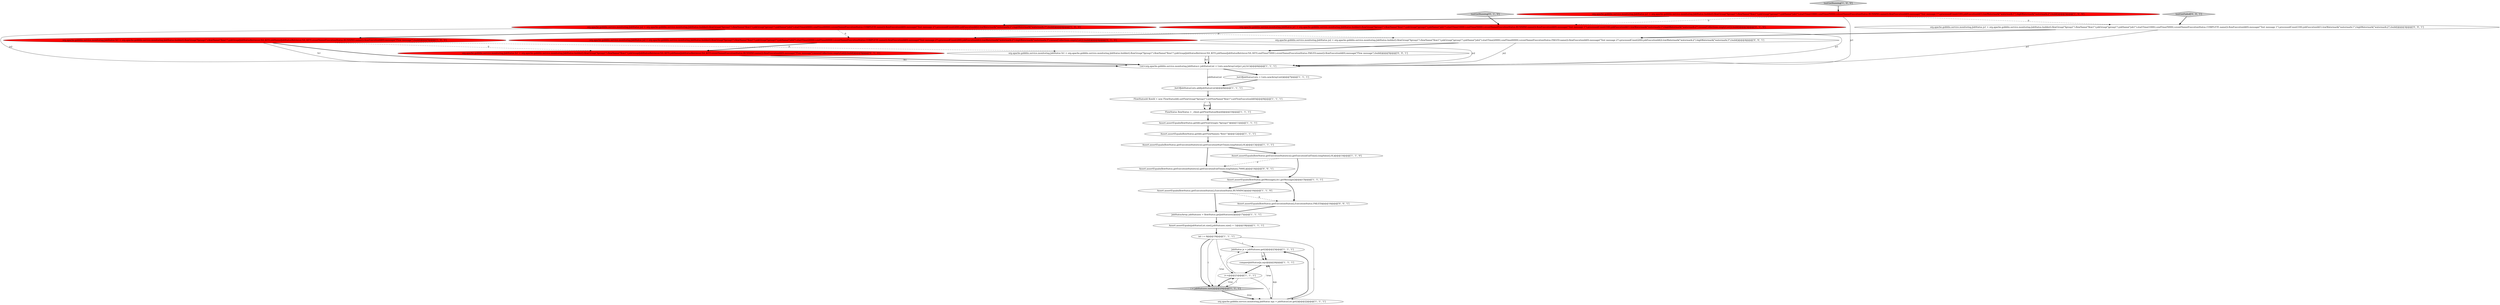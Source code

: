digraph {
22 [style = filled, label = "Assert.assertEquals(flowStatus.getExecutionStatistics().getExecutionStartTime().longValue(),0L)@@@13@@@['1', '1', '1']", fillcolor = white, shape = ellipse image = "AAA0AAABBB1BBB"];
3 [style = filled, label = "JobStatus js = jobStatuses.get(i)@@@23@@@['1', '1', '1']", fillcolor = white, shape = ellipse image = "AAA0AAABBB1BBB"];
0 [style = filled, label = "List<org.apache.gobblin.service.monitoring.JobStatus> jobStatusList = Lists.newArrayList(js1,js2,fs1)@@@6@@@['1', '1', '1']", fillcolor = white, shape = ellipse image = "AAA0AAABBB1BBB"];
20 [style = filled, label = "org.apache.gobblin.service.monitoring.JobStatus js1 = org.apache.gobblin.service.monitoring.JobStatus.builder().flowGroup(\"fgroup1\").flowName(\"flow1\").jobGroup(\"jgroup1\").jobName(\"job1\").startTime(1000L).endTime(5000L).eventName(ExecutionStatus.RUNNING.name()).flowExecutionId(0).message(\"Test message 1\").processedCount(100).jobExecutionId(1).lowWatermark(\"watermark:1\").highWatermark(\"watermark:2\").build()@@@3@@@['1', '0', '0']", fillcolor = red, shape = ellipse image = "AAA1AAABBB1BBB"];
31 [style = filled, label = "org.apache.gobblin.service.monitoring.JobStatus fs1 = org.apache.gobblin.service.monitoring.JobStatus.builder().flowGroup(\"fgroup1\").flowName(\"flow1\").jobGroup(JobStatusRetriever.NA_KEY).jobName(JobStatusRetriever.NA_KEY).endTime(7000L).eventName(ExecutionStatus.FAILED.name()).flowExecutionId(0).message(\"Flow message\").build()@@@5@@@['0', '0', '1']", fillcolor = white, shape = ellipse image = "AAA0AAABBB3BBB"];
32 [style = filled, label = "Assert.assertEquals(flowStatus.getExecutionStatistics().getExecutionEndTime().longValue(),7000L)@@@14@@@['0', '0', '1']", fillcolor = white, shape = ellipse image = "AAA0AAABBB3BBB"];
30 [style = filled, label = "org.apache.gobblin.service.monitoring.JobStatus js1 = org.apache.gobblin.service.monitoring.JobStatus.builder().flowGroup(\"fgroup1\").flowName(\"flow1\").jobGroup(\"jgroup1\").jobName(\"job1\").startTime(1000L).endTime(5000L).eventName(ExecutionStatus.COMPLETE.name()).flowExecutionId(0).message(\"Test message 1\").processedCount(100).jobExecutionId(1).lowWatermark(\"watermark:1\").highWatermark(\"watermark:2\").build()@@@3@@@['0', '0', '1']", fillcolor = white, shape = ellipse image = "AAA0AAABBB3BBB"];
24 [style = filled, label = "org.apache.gobblin.service.monitoring.JobStatus fs1 = org.apache.gobblin.service.monitoring.JobStatus.builder().flowGroup(\"fgroup1\").flowName(\"flow1\").jobGroup(JobStatusRetriever.NA_KEY).jobName(JobStatusRetriever.NA_KEY).eventName(ExecutionStatus.RUNNING.name()).flowExecutionId(0).message(\"Flow message\").issues(Collections.emptyList()).build()@@@5@@@['0', '1', '0']", fillcolor = red, shape = ellipse image = "AAA1AAABBB2BBB"];
7 [style = filled, label = "org.apache.gobblin.service.monitoring.JobStatus fs1 = org.apache.gobblin.service.monitoring.JobStatus.builder().flowGroup(\"fgroup1\").flowName(\"flow1\").jobGroup(JobStatusRetriever.NA_KEY).jobName(JobStatusRetriever.NA_KEY).eventName(ExecutionStatus.RUNNING.name()).flowExecutionId(0).message(\"Flow message\").build()@@@5@@@['1', '0', '0']", fillcolor = red, shape = ellipse image = "AAA1AAABBB1BBB"];
26 [style = filled, label = "testGetRunning['0', '1', '0']", fillcolor = lightgray, shape = diamond image = "AAA0AAABBB2BBB"];
12 [style = filled, label = "Assert.assertEquals(flowStatus.getExecutionStatus(),ExecutionStatus.RUNNING)@@@16@@@['1', '1', '0']", fillcolor = white, shape = ellipse image = "AAA0AAABBB1BBB"];
1 [style = filled, label = "FlowStatus flowStatus = _client.getFlowStatus(flowId)@@@10@@@['1', '1', '1']", fillcolor = white, shape = ellipse image = "AAA0AAABBB1BBB"];
5 [style = filled, label = "Assert.assertEquals(flowStatus.getMessage(),fs1.getMessage())@@@15@@@['1', '1', '1']", fillcolor = white, shape = ellipse image = "AAA0AAABBB1BBB"];
16 [style = filled, label = "Assert.assertEquals(flowStatus.getId().getFlowGroup(),\"fgroup1\")@@@11@@@['1', '1', '1']", fillcolor = white, shape = ellipse image = "AAA0AAABBB1BBB"];
14 [style = filled, label = "_listOfJobStatusLists = Lists.newArrayList()@@@7@@@['1', '1', '1']", fillcolor = white, shape = ellipse image = "AAA0AAABBB1BBB"];
2 [style = filled, label = "i++@@@21@@@['1', '1', '1']", fillcolor = white, shape = ellipse image = "AAA0AAABBB1BBB"];
29 [style = filled, label = "testGetFailed['0', '0', '1']", fillcolor = lightgray, shape = diamond image = "AAA0AAABBB3BBB"];
21 [style = filled, label = "testGetRunning['1', '0', '0']", fillcolor = lightgray, shape = diamond image = "AAA0AAABBB1BBB"];
4 [style = filled, label = "compareJobStatus(js,mjs)@@@24@@@['1', '1', '1']", fillcolor = white, shape = ellipse image = "AAA0AAABBB1BBB"];
6 [style = filled, label = "i < jobStatuses.size()@@@20@@@['1', '1', '1']", fillcolor = lightgray, shape = diamond image = "AAA0AAABBB1BBB"];
13 [style = filled, label = "org.apache.gobblin.service.monitoring.JobStatus mjs = jobStatusList.get(i)@@@22@@@['1', '1', '1']", fillcolor = white, shape = ellipse image = "AAA0AAABBB1BBB"];
27 [style = filled, label = "org.apache.gobblin.service.monitoring.JobStatus js2 = org.apache.gobblin.service.monitoring.JobStatus.builder().flowGroup(\"fgroup1\").flowName(\"flow1\").jobGroup(\"jgroup1\").jobName(\"job2\").startTime(2000L).endTime(6000L).eventName(ExecutionStatus.FAILED.name()).flowExecutionId(0).message(\"Test message 2\").processedCount(200).jobExecutionId(2).lowWatermark(\"watermark:2\").highWatermark(\"watermark:3\").build()@@@4@@@['0', '0', '1']", fillcolor = white, shape = ellipse image = "AAA0AAABBB3BBB"];
28 [style = filled, label = "Assert.assertEquals(flowStatus.getExecutionStatus(),ExecutionStatus.FAILED)@@@16@@@['0', '0', '1']", fillcolor = white, shape = ellipse image = "AAA0AAABBB3BBB"];
10 [style = filled, label = "FlowStatusId flowId = new FlowStatusId().setFlowGroup(\"fgroup1\").setFlowName(\"flow1\").setFlowExecutionId(0)@@@9@@@['1', '1', '1']", fillcolor = white, shape = ellipse image = "AAA0AAABBB1BBB"];
19 [style = filled, label = "JobStatusArray jobStatuses = flowStatus.getJobStatuses()@@@17@@@['1', '1', '1']", fillcolor = white, shape = ellipse image = "AAA0AAABBB1BBB"];
23 [style = filled, label = "org.apache.gobblin.service.monitoring.JobStatus js2 = org.apache.gobblin.service.monitoring.JobStatus.builder().flowGroup(\"fgroup1\").flowName(\"flow1\").jobGroup(\"jgroup1\").jobName(\"job2\").startTime(2000L).endTime(6000L).eventName(ExecutionStatus.COMPLETE.name()).flowExecutionId(0).message(\"Test message 2\").processedCount(200).jobExecutionId(2).lowWatermark(\"watermark:2\").highWatermark(\"watermark:3\").issues(Collections.emptyList()).build()@@@4@@@['0', '1', '0']", fillcolor = red, shape = ellipse image = "AAA1AAABBB2BBB"];
25 [style = filled, label = "org.apache.gobblin.service.monitoring.JobStatus js1 = org.apache.gobblin.service.monitoring.JobStatus.builder().flowGroup(\"fgroup1\").flowName(\"flow1\").jobGroup(\"jgroup1\").jobName(\"job1\").startTime(1000L).endTime(5000L).eventName(ExecutionStatus.RUNNING.name()).flowExecutionId(0).message(\"Test message 1\").processedCount(100).jobExecutionId(1).lowWatermark(\"watermark:1\").highWatermark(\"watermark:2\").issues(Collections.emptyList()).build()@@@3@@@['0', '1', '0']", fillcolor = red, shape = ellipse image = "AAA1AAABBB2BBB"];
9 [style = filled, label = "int i = 0@@@19@@@['1', '1', '1']", fillcolor = white, shape = ellipse image = "AAA0AAABBB1BBB"];
8 [style = filled, label = "Assert.assertEquals(flowStatus.getId().getFlowName(),\"flow1\")@@@12@@@['1', '1', '1']", fillcolor = white, shape = ellipse image = "AAA0AAABBB1BBB"];
18 [style = filled, label = "org.apache.gobblin.service.monitoring.JobStatus js2 = org.apache.gobblin.service.monitoring.JobStatus.builder().flowGroup(\"fgroup1\").flowName(\"flow1\").jobGroup(\"jgroup1\").jobName(\"job2\").startTime(2000L).endTime(6000L).eventName(ExecutionStatus.COMPLETE.name()).flowExecutionId(0).message(\"Test message 2\").processedCount(200).jobExecutionId(2).lowWatermark(\"watermark:2\").highWatermark(\"watermark:3\").build()@@@4@@@['1', '0', '0']", fillcolor = red, shape = ellipse image = "AAA1AAABBB1BBB"];
17 [style = filled, label = "Assert.assertEquals(jobStatusList.size(),jobStatuses.size() + 1)@@@18@@@['1', '1', '1']", fillcolor = white, shape = ellipse image = "AAA0AAABBB1BBB"];
11 [style = filled, label = "Assert.assertEquals(flowStatus.getExecutionStatistics().getExecutionEndTime().longValue(),0L)@@@14@@@['1', '1', '0']", fillcolor = white, shape = ellipse image = "AAA0AAABBB1BBB"];
15 [style = filled, label = "_listOfJobStatusLists.add(jobStatusList)@@@8@@@['1', '1', '1']", fillcolor = white, shape = ellipse image = "AAA0AAABBB1BBB"];
11->32 [style = dashed, label="0"];
32->5 [style = bold, label=""];
15->10 [style = bold, label=""];
13->4 [style = solid, label="mjs"];
7->31 [style = dashed, label="0"];
10->1 [style = solid, label="flowId"];
16->8 [style = bold, label=""];
29->30 [style = bold, label=""];
27->0 [style = solid, label="js2"];
2->6 [style = solid, label="i"];
2->6 [style = bold, label=""];
25->23 [style = bold, label=""];
24->0 [style = bold, label=""];
31->0 [style = bold, label=""];
17->9 [style = bold, label=""];
26->25 [style = bold, label=""];
7->0 [style = solid, label="fs1"];
30->27 [style = bold, label=""];
6->13 [style = dotted, label="true"];
18->27 [style = dashed, label="0"];
9->2 [style = solid, label="i"];
27->31 [style = bold, label=""];
22->32 [style = bold, label=""];
7->0 [style = bold, label=""];
2->13 [style = solid, label="i"];
19->17 [style = bold, label=""];
4->2 [style = bold, label=""];
5->28 [style = bold, label=""];
3->4 [style = bold, label=""];
2->3 [style = solid, label="i"];
25->0 [style = solid, label="js1"];
30->0 [style = solid, label="js1"];
9->6 [style = bold, label=""];
8->22 [style = bold, label=""];
20->18 [style = bold, label=""];
0->15 [style = solid, label="jobStatusList"];
11->5 [style = bold, label=""];
18->0 [style = solid, label="js2"];
0->14 [style = bold, label=""];
23->24 [style = bold, label=""];
9->13 [style = solid, label="i"];
23->0 [style = solid, label="js2"];
21->20 [style = bold, label=""];
31->0 [style = solid, label="fs1"];
6->2 [style = dotted, label="true"];
13->3 [style = bold, label=""];
9->6 [style = solid, label="i"];
5->12 [style = bold, label=""];
6->4 [style = dotted, label="true"];
20->25 [style = dashed, label="0"];
1->16 [style = bold, label=""];
18->23 [style = dashed, label="0"];
7->24 [style = dashed, label="0"];
12->28 [style = dashed, label="0"];
6->13 [style = bold, label=""];
3->4 [style = solid, label="js"];
20->30 [style = dashed, label="0"];
28->19 [style = bold, label=""];
14->15 [style = bold, label=""];
18->7 [style = bold, label=""];
12->19 [style = bold, label=""];
10->1 [style = bold, label=""];
6->3 [style = dotted, label="true"];
22->11 [style = bold, label=""];
24->0 [style = solid, label="fs1"];
9->3 [style = solid, label="i"];
20->0 [style = solid, label="js1"];
}
